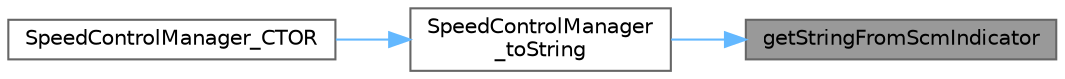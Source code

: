 digraph "getStringFromScmIndicator"
{
 // LATEX_PDF_SIZE
  bgcolor="transparent";
  edge [fontname=Helvetica,fontsize=10,labelfontname=Helvetica,labelfontsize=10];
  node [fontname=Helvetica,fontsize=10,shape=box,height=0.2,width=0.4];
  rankdir="RL";
  Node1 [id="Node000001",label="getStringFromScmIndicator",height=0.2,width=0.4,color="gray40", fillcolor="grey60", style="filled", fontcolor="black",tooltip="Converts the dtSpeedControlManager_scmIndicator value to a string."];
  Node1 -> Node2 [id="edge1_Node000001_Node000002",dir="back",color="steelblue1",style="solid",tooltip=" "];
  Node2 [id="Node000002",label="SpeedControlManager\l_toString",height=0.2,width=0.4,color="grey40", fillcolor="white", style="filled",URL="$_speed_control_manager_8c.html#a09499a5b1e91f1eb26f085cd91206053",tooltip="Converts the SpeedControlManager to a string representation."];
  Node2 -> Node3 [id="edge2_Node000002_Node000003",dir="back",color="steelblue1",style="solid",tooltip=" "];
  Node3 [id="Node000003",label="SpeedControlManager_CTOR",height=0.2,width=0.4,color="grey40", fillcolor="white", style="filled",URL="$_speed_control_manager_8c.html#a840d63c1dae96bad2a6bf92f9717ef07",tooltip="Constructor for the Speed Control Manager."];
}
